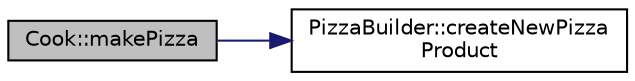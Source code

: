digraph "Cook::makePizza"
{
  edge [fontname="Helvetica",fontsize="10",labelfontname="Helvetica",labelfontsize="10"];
  node [fontname="Helvetica",fontsize="10",shape=record];
  rankdir="LR";
  Node1 [label="Cook::makePizza",height=0.2,width=0.4,color="black", fillcolor="grey75", style="filled", fontcolor="black"];
  Node1 -> Node2 [color="midnightblue",fontsize="10",style="solid",fontname="Helvetica"];
  Node2 [label="PizzaBuilder::createNewPizza\lProduct",height=0.2,width=0.4,color="black", fillcolor="white", style="filled",URL="$classPizzaBuilder.html#ad321d7aede0131b349c6853768ea1735"];
}
